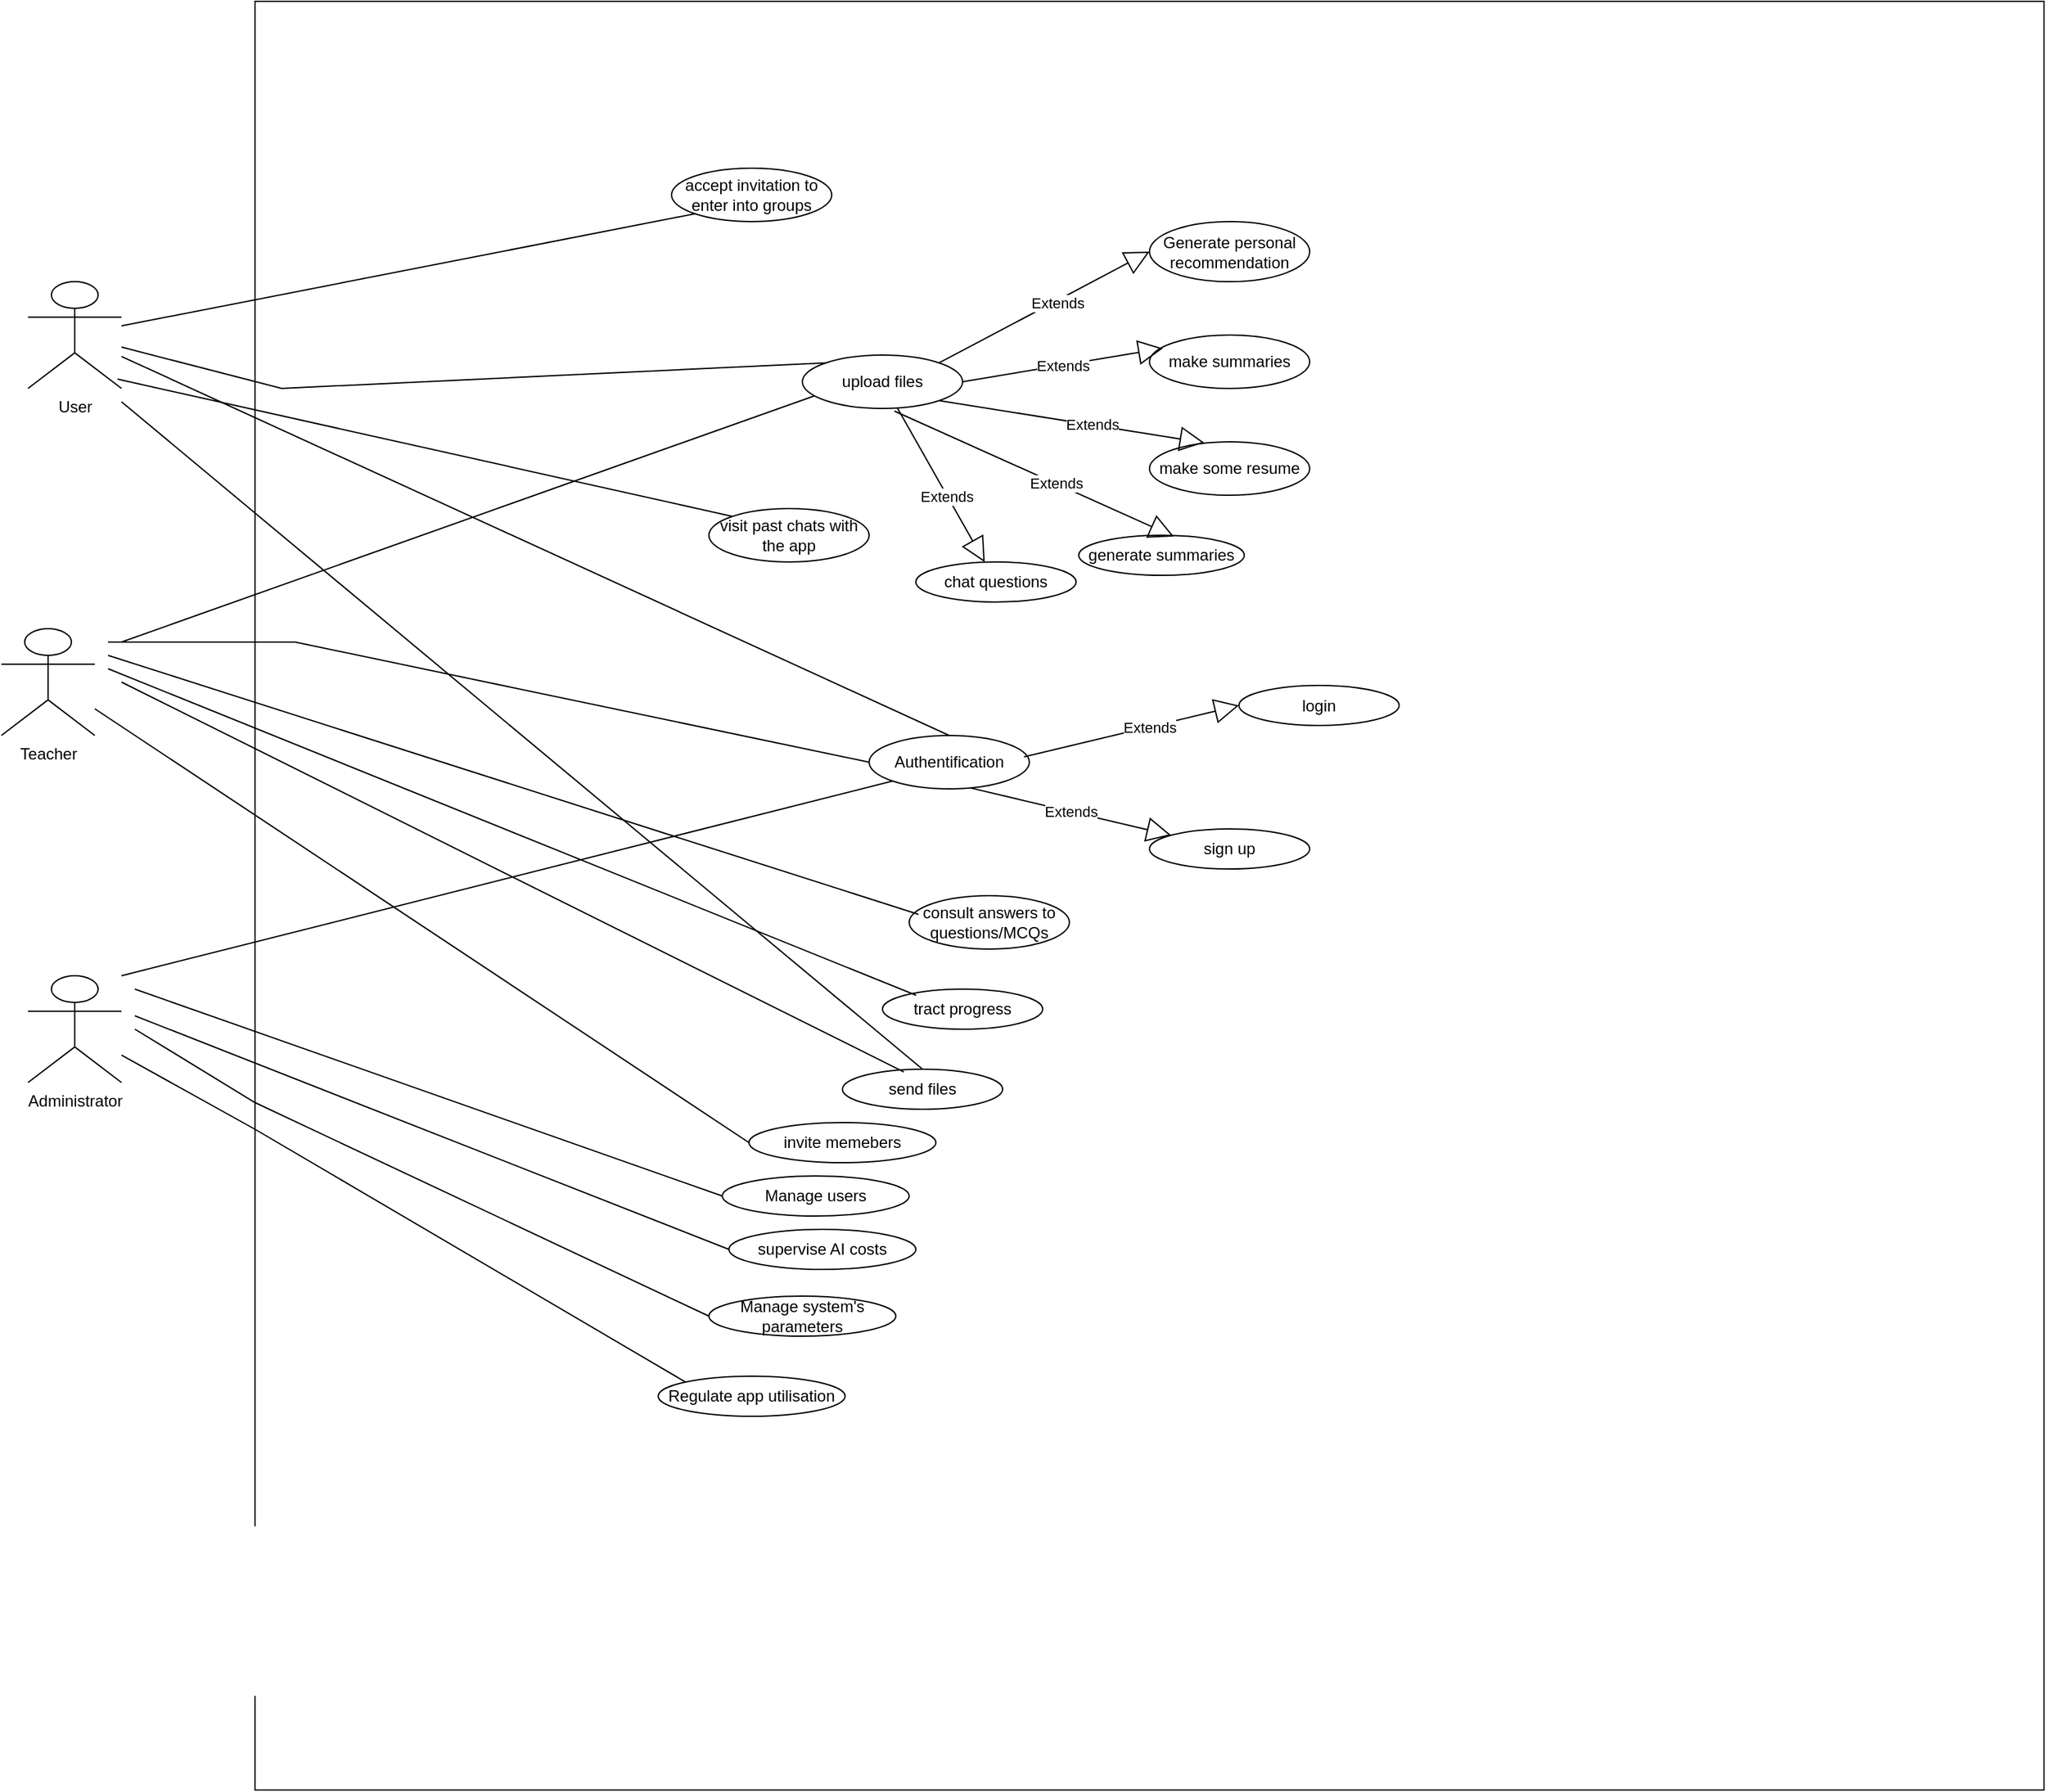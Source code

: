 <mxfile version="28.0.7">
  <diagram name="Page-1" id="keO4CAlqJB_leOMZy6Y7">
    <mxGraphModel dx="2180" dy="2484" grid="1" gridSize="10" guides="1" tooltips="1" connect="1" arrows="1" fold="1" page="1" pageScale="1" pageWidth="827" pageHeight="1169" math="0" shadow="0">
      <root>
        <mxCell id="0" />
        <mxCell id="1" parent="0" />
        <mxCell id="Ygw-mNNWWd69eiGK4k19-1" value="User&lt;div&gt;&lt;br&gt;&lt;/div&gt;" style="shape=umlActor;verticalLabelPosition=bottom;verticalAlign=top;html=1;" vertex="1" parent="1">
          <mxGeometry x="40" y="40" width="70" height="80" as="geometry" />
        </mxCell>
        <mxCell id="Ygw-mNNWWd69eiGK4k19-2" value="&lt;div&gt;Teacher&lt;/div&gt;&lt;div&gt;&lt;br&gt;&lt;/div&gt;" style="shape=umlActor;verticalLabelPosition=bottom;verticalAlign=top;html=1;" vertex="1" parent="1">
          <mxGeometry x="20" y="300" width="70" height="80" as="geometry" />
        </mxCell>
        <mxCell id="Ygw-mNNWWd69eiGK4k19-3" value="&lt;div&gt;Administrator&lt;/div&gt;&lt;div&gt;&lt;br&gt;&lt;/div&gt;" style="shape=umlActor;verticalLabelPosition=bottom;verticalAlign=top;html=1;" vertex="1" parent="1">
          <mxGeometry x="40" y="560" width="70" height="80" as="geometry" />
        </mxCell>
        <mxCell id="Ygw-mNNWWd69eiGK4k19-4" value="" style="whiteSpace=wrap;html=1;aspect=fixed;" vertex="1" parent="1">
          <mxGeometry x="210" y="-170" width="1340" height="1340" as="geometry" />
        </mxCell>
        <mxCell id="Ygw-mNNWWd69eiGK4k19-6" value="Authentification" style="ellipse;whiteSpace=wrap;html=1;" vertex="1" parent="1">
          <mxGeometry x="670" y="380" width="120" height="40" as="geometry" />
        </mxCell>
        <mxCell id="Ygw-mNNWWd69eiGK4k19-7" value="login" style="ellipse;whiteSpace=wrap;html=1;" vertex="1" parent="1">
          <mxGeometry x="947" y="342.5" width="120" height="30" as="geometry" />
        </mxCell>
        <mxCell id="Ygw-mNNWWd69eiGK4k19-8" value="make some resume" style="ellipse;whiteSpace=wrap;html=1;" vertex="1" parent="1">
          <mxGeometry x="880" y="160" width="120" height="40" as="geometry" />
        </mxCell>
        <mxCell id="Ygw-mNNWWd69eiGK4k19-9" value="generate summaries" style="ellipse;whiteSpace=wrap;html=1;" vertex="1" parent="1">
          <mxGeometry x="827" y="230" width="124" height="30" as="geometry" />
        </mxCell>
        <mxCell id="Ygw-mNNWWd69eiGK4k19-10" value="upload files" style="ellipse;whiteSpace=wrap;html=1;" vertex="1" parent="1">
          <mxGeometry x="620" y="95" width="120" height="40" as="geometry" />
        </mxCell>
        <mxCell id="Ygw-mNNWWd69eiGK4k19-11" value="sign up" style="ellipse;whiteSpace=wrap;html=1;" vertex="1" parent="1">
          <mxGeometry x="880" y="450" width="120" height="30" as="geometry" />
        </mxCell>
        <mxCell id="Ygw-mNNWWd69eiGK4k19-12" value="chat questions" style="ellipse;whiteSpace=wrap;html=1;" vertex="1" parent="1">
          <mxGeometry x="705" y="250" width="120" height="30" as="geometry" />
        </mxCell>
        <mxCell id="Ygw-mNNWWd69eiGK4k19-13" value="send files&lt;span style=&quot;color: rgba(0, 0, 0, 0); font-family: monospace; font-size: 0px; text-align: start; text-wrap-mode: nowrap;&quot;&gt;%3CmxGraphModel%3E%3Croot%3E%3CmxCell%20id%3D%220%22%2F%3E%3CmxCell%20id%3D%221%22%20parent%3D%220%22%2F%3E%3CmxCell%20id%3D%222%22%20value%3D%22%22%20style%3D%22ellipse%3BwhiteSpace%3Dwrap%3Bhtml%3D1%3B%22%20vertex%3D%221%22%20parent%3D%221%22%3E%3CmxGeometry%20x%3D%22270%22%20y%3D%2270%22%20width%3D%22120%22%20height%3D%2260%22%20as%3D%22geometry%22%2F%3E%3C%2FmxCell%3E%3C%2Froot%3E%3C%2FmxGraphModel%3E&lt;/span&gt;" style="ellipse;whiteSpace=wrap;html=1;" vertex="1" parent="1">
          <mxGeometry x="650" y="630" width="120" height="30" as="geometry" />
        </mxCell>
        <mxCell id="Ygw-mNNWWd69eiGK4k19-14" value="consult answers to questions/MCQs" style="ellipse;whiteSpace=wrap;html=1;" vertex="1" parent="1">
          <mxGeometry x="700" y="500" width="120" height="40" as="geometry" />
        </mxCell>
        <mxCell id="Ygw-mNNWWd69eiGK4k19-15" value="make summaries" style="ellipse;whiteSpace=wrap;html=1;" vertex="1" parent="1">
          <mxGeometry x="880" y="80" width="120" height="40" as="geometry" />
        </mxCell>
        <mxCell id="Ygw-mNNWWd69eiGK4k19-16" value="tract progress" style="ellipse;whiteSpace=wrap;html=1;" vertex="1" parent="1">
          <mxGeometry x="680" y="570" width="120" height="30" as="geometry" />
        </mxCell>
        <mxCell id="Ygw-mNNWWd69eiGK4k19-17" value="accept invitation to enter into groups" style="ellipse;whiteSpace=wrap;html=1;" vertex="1" parent="1">
          <mxGeometry x="522" y="-45" width="120" height="40" as="geometry" />
        </mxCell>
        <mxCell id="Ygw-mNNWWd69eiGK4k19-18" value="visit past chats with the app" style="ellipse;whiteSpace=wrap;html=1;" vertex="1" parent="1">
          <mxGeometry x="550" y="210" width="120" height="40" as="geometry" />
        </mxCell>
        <mxCell id="Ygw-mNNWWd69eiGK4k19-23" value="Generate personal recommendation" style="ellipse;whiteSpace=wrap;html=1;" vertex="1" parent="1">
          <mxGeometry x="880" y="-5" width="120" height="45" as="geometry" />
        </mxCell>
        <mxCell id="Ygw-mNNWWd69eiGK4k19-31" value="" style="endArrow=none;html=1;rounded=0;entryX=0.5;entryY=0;entryDx=0;entryDy=0;" edge="1" parent="1" source="Ygw-mNNWWd69eiGK4k19-1" target="Ygw-mNNWWd69eiGK4k19-6">
          <mxGeometry relative="1" as="geometry">
            <mxPoint x="180" y="69.5" as="sourcePoint" />
            <mxPoint x="340" y="70" as="targetPoint" />
          </mxGeometry>
        </mxCell>
        <mxCell id="Ygw-mNNWWd69eiGK4k19-32" value="" style="endArrow=none;html=1;rounded=0;entryX=0;entryY=0;entryDx=0;entryDy=0;" edge="1" parent="1" source="Ygw-mNNWWd69eiGK4k19-1" target="Ygw-mNNWWd69eiGK4k19-10">
          <mxGeometry relative="1" as="geometry">
            <mxPoint x="110" y="100" as="sourcePoint" />
            <mxPoint x="390" y="110" as="targetPoint" />
            <Array as="points">
              <mxPoint x="230" y="120" />
            </Array>
          </mxGeometry>
        </mxCell>
        <mxCell id="Ygw-mNNWWd69eiGK4k19-35" value="" style="endArrow=none;html=1;rounded=0;exitX=0.957;exitY=0.913;exitDx=0;exitDy=0;exitPerimeter=0;entryX=0;entryY=0;entryDx=0;entryDy=0;" edge="1" parent="1" source="Ygw-mNNWWd69eiGK4k19-1" target="Ygw-mNNWWd69eiGK4k19-18">
          <mxGeometry relative="1" as="geometry">
            <mxPoint x="160" y="150" as="sourcePoint" />
            <mxPoint x="220" y="140" as="targetPoint" />
          </mxGeometry>
        </mxCell>
        <mxCell id="Ygw-mNNWWd69eiGK4k19-54" value="Extends" style="endArrow=block;endSize=16;endFill=0;html=1;rounded=0;exitX=0.633;exitY=0.983;exitDx=0;exitDy=0;exitPerimeter=0;" edge="1" parent="1" source="Ygw-mNNWWd69eiGK4k19-6" target="Ygw-mNNWWd69eiGK4k19-11">
          <mxGeometry width="160" relative="1" as="geometry">
            <mxPoint x="470" y="110" as="sourcePoint" />
            <mxPoint x="550" y="110" as="targetPoint" />
          </mxGeometry>
        </mxCell>
        <mxCell id="Ygw-mNNWWd69eiGK4k19-55" value="Extends" style="endArrow=block;endSize=16;endFill=0;html=1;rounded=0;exitX=0.967;exitY=0.4;exitDx=0;exitDy=0;exitPerimeter=0;entryX=0;entryY=0.5;entryDx=0;entryDy=0;" edge="1" parent="1" source="Ygw-mNNWWd69eiGK4k19-6" target="Ygw-mNNWWd69eiGK4k19-7">
          <mxGeometry x="0.16" y="-1" width="160" relative="1" as="geometry">
            <mxPoint x="520" y="50" as="sourcePoint" />
            <mxPoint x="570" y="30" as="targetPoint" />
            <mxPoint y="-1" as="offset" />
          </mxGeometry>
        </mxCell>
        <mxCell id="Ygw-mNNWWd69eiGK4k19-56" value="Extends" style="endArrow=block;endSize=16;endFill=0;html=1;rounded=0;exitX=0.575;exitY=1.05;exitDx=0;exitDy=0;exitPerimeter=0;entryX=0.575;entryY=0.033;entryDx=0;entryDy=0;entryPerimeter=0;" edge="1" parent="1" source="Ygw-mNNWWd69eiGK4k19-10" target="Ygw-mNNWWd69eiGK4k19-9">
          <mxGeometry x="0.16" y="-1" width="160" relative="1" as="geometry">
            <mxPoint x="430" y="210" as="sourcePoint" />
            <mxPoint x="460" y="270" as="targetPoint" />
            <mxPoint y="-1" as="offset" />
          </mxGeometry>
        </mxCell>
        <mxCell id="Ygw-mNNWWd69eiGK4k19-59" value="Extends" style="endArrow=block;endSize=16;endFill=0;html=1;rounded=0;exitX=1;exitY=1;exitDx=0;exitDy=0;entryX=0.342;entryY=0.017;entryDx=0;entryDy=0;entryPerimeter=0;" edge="1" parent="1" source="Ygw-mNNWWd69eiGK4k19-10" target="Ygw-mNNWWd69eiGK4k19-8">
          <mxGeometry x="0.16" y="-1" width="160" relative="1" as="geometry">
            <mxPoint x="510" y="210" as="sourcePoint" />
            <mxPoint x="558" y="211" as="targetPoint" />
            <mxPoint y="-1" as="offset" />
          </mxGeometry>
        </mxCell>
        <mxCell id="Ygw-mNNWWd69eiGK4k19-61" value="Extends" style="endArrow=block;endSize=16;endFill=0;html=1;rounded=0;" edge="1" parent="1" source="Ygw-mNNWWd69eiGK4k19-10" target="Ygw-mNNWWd69eiGK4k19-12">
          <mxGeometry x="0.16" y="-1" width="160" relative="1" as="geometry">
            <mxPoint x="330" y="220" as="sourcePoint" />
            <mxPoint x="380" y="230" as="targetPoint" />
            <mxPoint y="-1" as="offset" />
          </mxGeometry>
        </mxCell>
        <mxCell id="Ygw-mNNWWd69eiGK4k19-62" value="" style="endArrow=none;html=1;rounded=0;entryX=0.383;entryY=0.067;entryDx=0;entryDy=0;entryPerimeter=0;" edge="1" parent="1" target="Ygw-mNNWWd69eiGK4k19-13">
          <mxGeometry relative="1" as="geometry">
            <mxPoint x="110" y="340" as="sourcePoint" />
            <mxPoint x="250" y="360" as="targetPoint" />
          </mxGeometry>
        </mxCell>
        <mxCell id="Ygw-mNNWWd69eiGK4k19-64" value="" style="endArrow=none;html=1;rounded=0;entryX=0.058;entryY=0.35;entryDx=0;entryDy=0;entryPerimeter=0;" edge="1" parent="1" target="Ygw-mNNWWd69eiGK4k19-14">
          <mxGeometry relative="1" as="geometry">
            <mxPoint x="100" y="320" as="sourcePoint" />
            <mxPoint x="290" y="376" as="targetPoint" />
          </mxGeometry>
        </mxCell>
        <mxCell id="Ygw-mNNWWd69eiGK4k19-66" value="" style="endArrow=none;html=1;rounded=0;entryX=0.21;entryY=0.155;entryDx=0;entryDy=0;entryPerimeter=0;" edge="1" parent="1" target="Ygw-mNNWWd69eiGK4k19-16">
          <mxGeometry relative="1" as="geometry">
            <mxPoint x="100" y="330" as="sourcePoint" />
            <mxPoint x="340" y="400" as="targetPoint" />
          </mxGeometry>
        </mxCell>
        <mxCell id="Ygw-mNNWWd69eiGK4k19-70" value="" style="endArrow=none;html=1;rounded=0;entryX=0;entryY=1;entryDx=0;entryDy=0;" edge="1" parent="1" source="Ygw-mNNWWd69eiGK4k19-1" target="Ygw-mNNWWd69eiGK4k19-17">
          <mxGeometry relative="1" as="geometry">
            <mxPoint x="220" y="-10" as="sourcePoint" />
            <mxPoint x="270" y="50" as="targetPoint" />
          </mxGeometry>
        </mxCell>
        <mxCell id="Ygw-mNNWWd69eiGK4k19-71" value="" style="endArrow=none;html=1;rounded=0;entryX=0.5;entryY=0;entryDx=0;entryDy=0;" edge="1" parent="1" target="Ygw-mNNWWd69eiGK4k19-13">
          <mxGeometry relative="1" as="geometry">
            <mxPoint x="110" y="130" as="sourcePoint" />
            <mxPoint x="330" y="390" as="targetPoint" />
          </mxGeometry>
        </mxCell>
        <mxCell id="Ygw-mNNWWd69eiGK4k19-72" value="invite memebers" style="ellipse;whiteSpace=wrap;html=1;" vertex="1" parent="1">
          <mxGeometry x="580" y="670" width="140" height="30" as="geometry" />
        </mxCell>
        <mxCell id="Ygw-mNNWWd69eiGK4k19-73" value="" style="endArrow=none;html=1;rounded=0;entryX=0;entryY=0.5;entryDx=0;entryDy=0;" edge="1" parent="1" target="Ygw-mNNWWd69eiGK4k19-72">
          <mxGeometry relative="1" as="geometry">
            <mxPoint x="90" y="360" as="sourcePoint" />
            <mxPoint x="310" y="432" as="targetPoint" />
          </mxGeometry>
        </mxCell>
        <mxCell id="Ygw-mNNWWd69eiGK4k19-76" value="Manage users" style="ellipse;whiteSpace=wrap;html=1;" vertex="1" parent="1">
          <mxGeometry x="560" y="710" width="140" height="30" as="geometry" />
        </mxCell>
        <mxCell id="Ygw-mNNWWd69eiGK4k19-78" value="supervise AI costs" style="ellipse;whiteSpace=wrap;html=1;" vertex="1" parent="1">
          <mxGeometry x="565" y="750" width="140" height="30" as="geometry" />
        </mxCell>
        <mxCell id="Ygw-mNNWWd69eiGK4k19-79" value="Manage system&#39;s parameters" style="ellipse;whiteSpace=wrap;html=1;" vertex="1" parent="1">
          <mxGeometry x="550" y="800" width="140" height="30" as="geometry" />
        </mxCell>
        <mxCell id="Ygw-mNNWWd69eiGK4k19-81" value="" style="endArrow=none;html=1;rounded=0;entryX=0;entryY=0.5;entryDx=0;entryDy=0;" edge="1" parent="1" target="Ygw-mNNWWd69eiGK4k19-6">
          <mxGeometry relative="1" as="geometry">
            <mxPoint x="100" y="310" as="sourcePoint" />
            <mxPoint x="420" y="90" as="targetPoint" />
            <Array as="points">
              <mxPoint x="240" y="310" />
            </Array>
          </mxGeometry>
        </mxCell>
        <mxCell id="Ygw-mNNWWd69eiGK4k19-84" value="" style="endArrow=none;html=1;rounded=0;entryX=0.077;entryY=0.762;entryDx=0;entryDy=0;entryPerimeter=0;" edge="1" parent="1" target="Ygw-mNNWWd69eiGK4k19-10">
          <mxGeometry relative="1" as="geometry">
            <mxPoint x="110" y="310" as="sourcePoint" />
            <mxPoint x="440" y="210" as="targetPoint" />
          </mxGeometry>
        </mxCell>
        <mxCell id="Ygw-mNNWWd69eiGK4k19-87" value="" style="endArrow=none;html=1;rounded=0;entryX=0;entryY=0.5;entryDx=0;entryDy=0;" edge="1" parent="1" target="Ygw-mNNWWd69eiGK4k19-76">
          <mxGeometry relative="1" as="geometry">
            <mxPoint x="120" y="570" as="sourcePoint" />
            <mxPoint x="210" y="590" as="targetPoint" />
          </mxGeometry>
        </mxCell>
        <mxCell id="Ygw-mNNWWd69eiGK4k19-88" value="" style="endArrow=none;html=1;rounded=0;entryX=0;entryY=0.5;entryDx=0;entryDy=0;" edge="1" parent="1" target="Ygw-mNNWWd69eiGK4k19-78">
          <mxGeometry relative="1" as="geometry">
            <mxPoint x="120" y="590" as="sourcePoint" />
            <mxPoint x="300" y="630" as="targetPoint" />
          </mxGeometry>
        </mxCell>
        <mxCell id="Ygw-mNNWWd69eiGK4k19-90" value="" style="endArrow=none;html=1;rounded=0;entryX=0;entryY=0.5;entryDx=0;entryDy=0;" edge="1" parent="1" target="Ygw-mNNWWd69eiGK4k19-79">
          <mxGeometry relative="1" as="geometry">
            <mxPoint x="120" y="600" as="sourcePoint" />
            <mxPoint x="370" y="670" as="targetPoint" />
            <Array as="points">
              <mxPoint x="210" y="655" />
            </Array>
          </mxGeometry>
        </mxCell>
        <mxCell id="Ygw-mNNWWd69eiGK4k19-92" value="Regulate app utilisation" style="ellipse;whiteSpace=wrap;html=1;" vertex="1" parent="1">
          <mxGeometry x="512" y="860" width="140" height="30" as="geometry" />
        </mxCell>
        <mxCell id="Ygw-mNNWWd69eiGK4k19-93" value="" style="endArrow=none;html=1;rounded=0;entryX=0;entryY=0;entryDx=0;entryDy=0;" edge="1" parent="1" source="Ygw-mNNWWd69eiGK4k19-3" target="Ygw-mNNWWd69eiGK4k19-92">
          <mxGeometry relative="1" as="geometry">
            <mxPoint x="120" y="650" as="sourcePoint" />
            <mxPoint x="450" y="720" as="targetPoint" />
            <Array as="points">
              <mxPoint x="210" y="675" />
            </Array>
          </mxGeometry>
        </mxCell>
        <mxCell id="Ygw-mNNWWd69eiGK4k19-94" value="Extends" style="endArrow=block;endSize=16;endFill=0;html=1;rounded=0;exitX=1;exitY=0;exitDx=0;exitDy=0;entryX=0;entryY=0.5;entryDx=0;entryDy=0;" edge="1" parent="1" source="Ygw-mNNWWd69eiGK4k19-10" target="Ygw-mNNWWd69eiGK4k19-23">
          <mxGeometry x="0.11" y="-2" width="160" relative="1" as="geometry">
            <mxPoint x="565" y="161.91" as="sourcePoint" />
            <mxPoint x="720" y="162" as="targetPoint" />
            <mxPoint as="offset" />
          </mxGeometry>
        </mxCell>
        <mxCell id="Ygw-mNNWWd69eiGK4k19-95" value="Extends" style="endArrow=block;endSize=16;endFill=0;html=1;rounded=0;exitX=1;exitY=0.5;exitDx=0;exitDy=0;entryX=0.083;entryY=0.25;entryDx=0;entryDy=0;entryPerimeter=0;" edge="1" parent="1" source="Ygw-mNNWWd69eiGK4k19-10" target="Ygw-mNNWWd69eiGK4k19-15">
          <mxGeometry width="160" relative="1" as="geometry">
            <mxPoint x="590" y="200" as="sourcePoint" />
            <mxPoint x="720" y="210" as="targetPoint" />
          </mxGeometry>
        </mxCell>
        <mxCell id="Ygw-mNNWWd69eiGK4k19-96" style="edgeStyle=orthogonalEdgeStyle;rounded=0;orthogonalLoop=1;jettySize=auto;html=1;exitX=0.5;exitY=1;exitDx=0;exitDy=0;" edge="1" parent="1" source="Ygw-mNNWWd69eiGK4k19-12" target="Ygw-mNNWWd69eiGK4k19-12">
          <mxGeometry relative="1" as="geometry" />
        </mxCell>
        <mxCell id="Ygw-mNNWWd69eiGK4k19-97" value="" style="endArrow=none;html=1;rounded=0;entryX=0;entryY=1;entryDx=0;entryDy=0;" edge="1" parent="1" target="Ygw-mNNWWd69eiGK4k19-6">
          <mxGeometry relative="1" as="geometry">
            <mxPoint x="110" y="560" as="sourcePoint" />
            <mxPoint x="510" y="320" as="targetPoint" />
          </mxGeometry>
        </mxCell>
      </root>
    </mxGraphModel>
  </diagram>
</mxfile>
